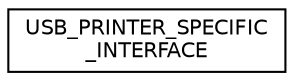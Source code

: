 digraph "Graphical Class Hierarchy"
{
  edge [fontname="Helvetica",fontsize="10",labelfontname="Helvetica",labelfontsize="10"];
  node [fontname="Helvetica",fontsize="10",shape=record];
  rankdir="LR";
  Node1 [label="USB_PRINTER_SPECIFIC\l_INTERFACE",height=0.2,width=0.4,color="black", fillcolor="white", style="filled",URL="$struct_u_s_b___p_r_i_n_t_e_r___s_p_e_c_i_f_i_c___i_n_t_e_r_f_a_c_e.html"];
}
